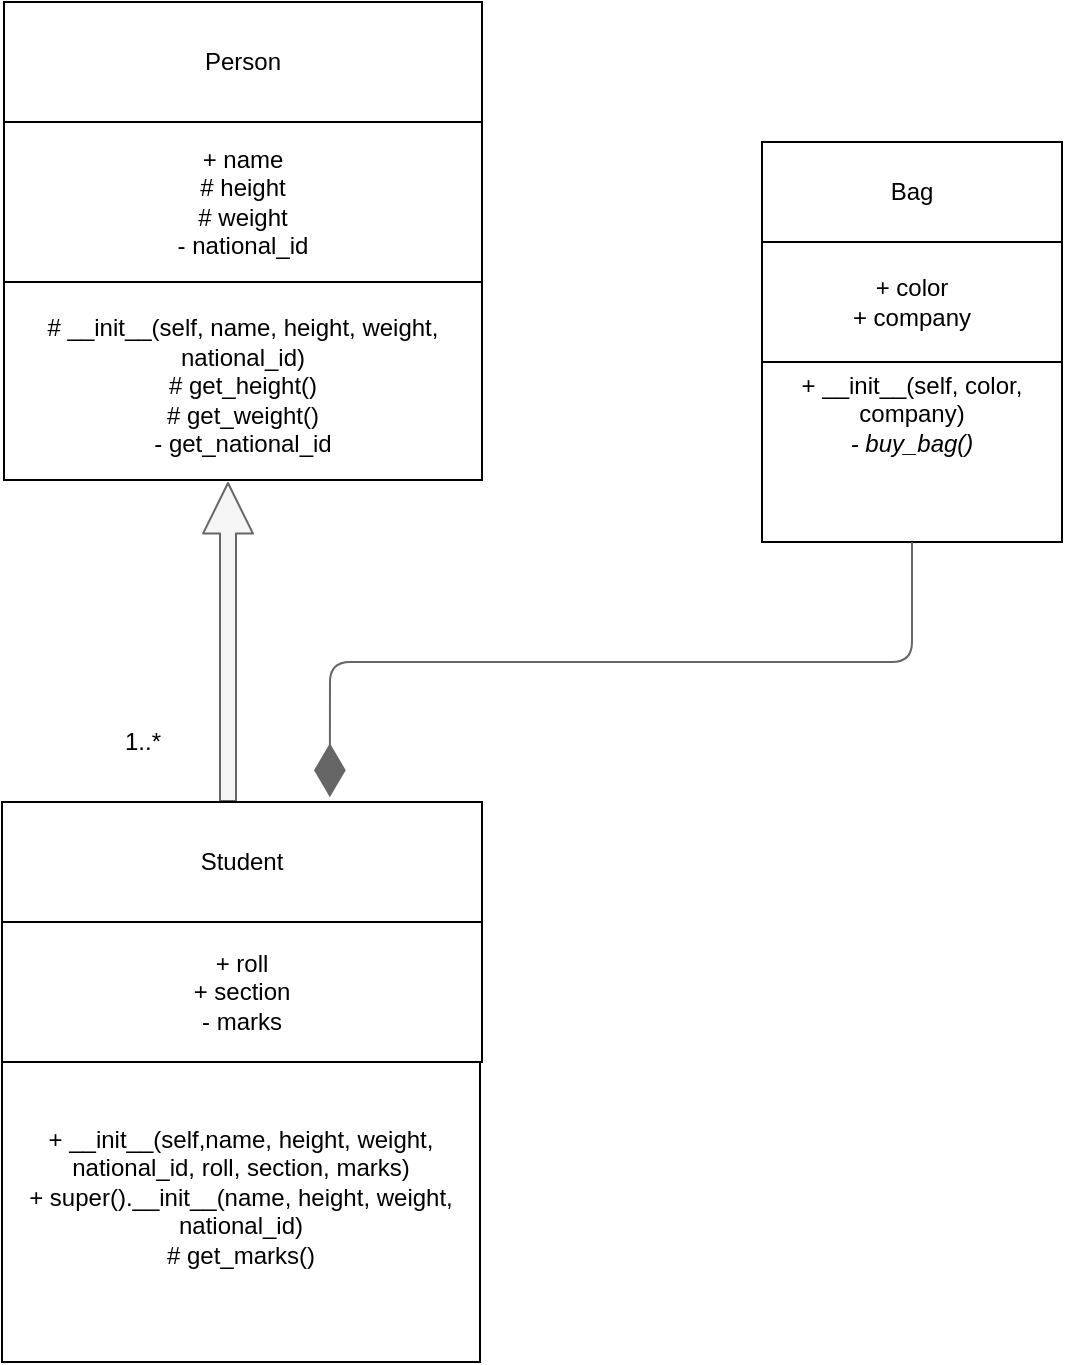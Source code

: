 <mxfile>
    <diagram id="fKM749TLbANpAOGW7Nhf" name="Page-1">
        <mxGraphModel dx="810" dy="566" grid="1" gridSize="9" guides="1" tooltips="1" connect="1" arrows="1" fold="1" page="1" pageScale="1" pageWidth="850" pageHeight="1100" math="0" shadow="0">
            <root>
                <mxCell id="0"/>
                <mxCell id="1" parent="0"/>
                <mxCell id="3" value="&lt;br&gt;&lt;br&gt;&lt;br&gt;&lt;br&gt;&lt;br&gt;&lt;br&gt;&lt;br&gt;&lt;br&gt;&lt;br&gt;&lt;br&gt;# __init__(self, name, height, weight, national_id)&lt;br&gt;# get_height()&lt;br&gt;# get_weight()&lt;br&gt;- get_national_id" style="whiteSpace=wrap;html=1;aspect=fixed;" vertex="1" parent="1">
                    <mxGeometry x="81" y="10" width="239" height="239" as="geometry"/>
                </mxCell>
                <mxCell id="5" value="Person" style="rounded=0;whiteSpace=wrap;html=1;" vertex="1" parent="1">
                    <mxGeometry x="81" y="10" width="239" height="60" as="geometry"/>
                </mxCell>
                <mxCell id="8" value="+ name&lt;br&gt;# height&lt;br&gt;# weight&lt;br&gt;- national_id" style="rounded=0;whiteSpace=wrap;html=1;" vertex="1" parent="1">
                    <mxGeometry x="81" y="70" width="239" height="80" as="geometry"/>
                </mxCell>
                <mxCell id="15" value="&lt;br&gt;&lt;br&gt;&lt;br&gt;&lt;br&gt;&lt;br&gt;&lt;br&gt;&lt;br&gt;&lt;br&gt;+ __init__(self,name, height, weight, national_id, roll, section, marks)&lt;br&gt;+ super().__init__(name, height, weight, national_id)&lt;br&gt;# get_marks()" style="rounded=0;whiteSpace=wrap;html=1;" vertex="1" parent="1">
                    <mxGeometry x="80" y="410" width="239" height="280" as="geometry"/>
                </mxCell>
                <mxCell id="16" value="" style="shape=flexArrow;endArrow=classic;html=1;endWidth=16;endSize=8.1;width=8;fillColor=#f5f5f5;strokeColor=#666666;" edge="1" parent="1">
                    <mxGeometry width="50" height="50" relative="1" as="geometry">
                        <mxPoint x="193" y="410" as="sourcePoint"/>
                        <mxPoint x="193" y="250" as="targetPoint"/>
                    </mxGeometry>
                </mxCell>
                <mxCell id="17" value="Student" style="rounded=0;whiteSpace=wrap;html=1;" vertex="1" parent="1">
                    <mxGeometry x="80" y="410" width="240" height="60" as="geometry"/>
                </mxCell>
                <mxCell id="19" value="+ roll&lt;br&gt;+ section&lt;br&gt;- marks" style="rounded=0;whiteSpace=wrap;html=1;" vertex="1" parent="1">
                    <mxGeometry x="80" y="470" width="240" height="70" as="geometry"/>
                </mxCell>
                <mxCell id="20" value="&lt;br&gt;&lt;br&gt;&lt;br&gt;&lt;br&gt;&lt;br&gt;+ __init__(self, color, company)&lt;br&gt;&lt;i&gt;- buy_bag()&lt;/i&gt;" style="rounded=0;whiteSpace=wrap;html=1;" vertex="1" parent="1">
                    <mxGeometry x="460" y="80" width="150" height="200" as="geometry"/>
                </mxCell>
                <mxCell id="21" value="Bag" style="rounded=0;whiteSpace=wrap;html=1;" vertex="1" parent="1">
                    <mxGeometry x="460" y="80" width="150" height="50" as="geometry"/>
                </mxCell>
                <mxCell id="22" value="+ color&lt;br&gt;+ company" style="rounded=0;whiteSpace=wrap;html=1;" vertex="1" parent="1">
                    <mxGeometry x="460" y="130" width="150" height="60" as="geometry"/>
                </mxCell>
                <mxCell id="23" value="1..*" style="text;html=1;align=center;verticalAlign=middle;resizable=0;points=[];autosize=1;strokeColor=none;fillColor=none;" vertex="1" parent="1">
                    <mxGeometry x="135" y="370" width="30" height="20" as="geometry"/>
                </mxCell>
                <mxCell id="29" value="" style="endArrow=diamondThin;endFill=1;endSize=24;html=1;exitX=0.5;exitY=1;exitDx=0;exitDy=0;entryX=0.683;entryY=-0.04;entryDx=0;entryDy=0;entryPerimeter=0;fillColor=#f5f5f5;strokeColor=#666666;targetPerimeterSpacing=0;" edge="1" parent="1" source="20" target="17">
                    <mxGeometry width="160" relative="1" as="geometry">
                        <mxPoint x="350" y="370" as="sourcePoint"/>
                        <mxPoint x="510" y="370" as="targetPoint"/>
                        <Array as="points">
                            <mxPoint x="535" y="340"/>
                            <mxPoint x="387" y="340"/>
                            <mxPoint x="244" y="340"/>
                        </Array>
                    </mxGeometry>
                </mxCell>
            </root>
        </mxGraphModel>
    </diagram>
</mxfile>